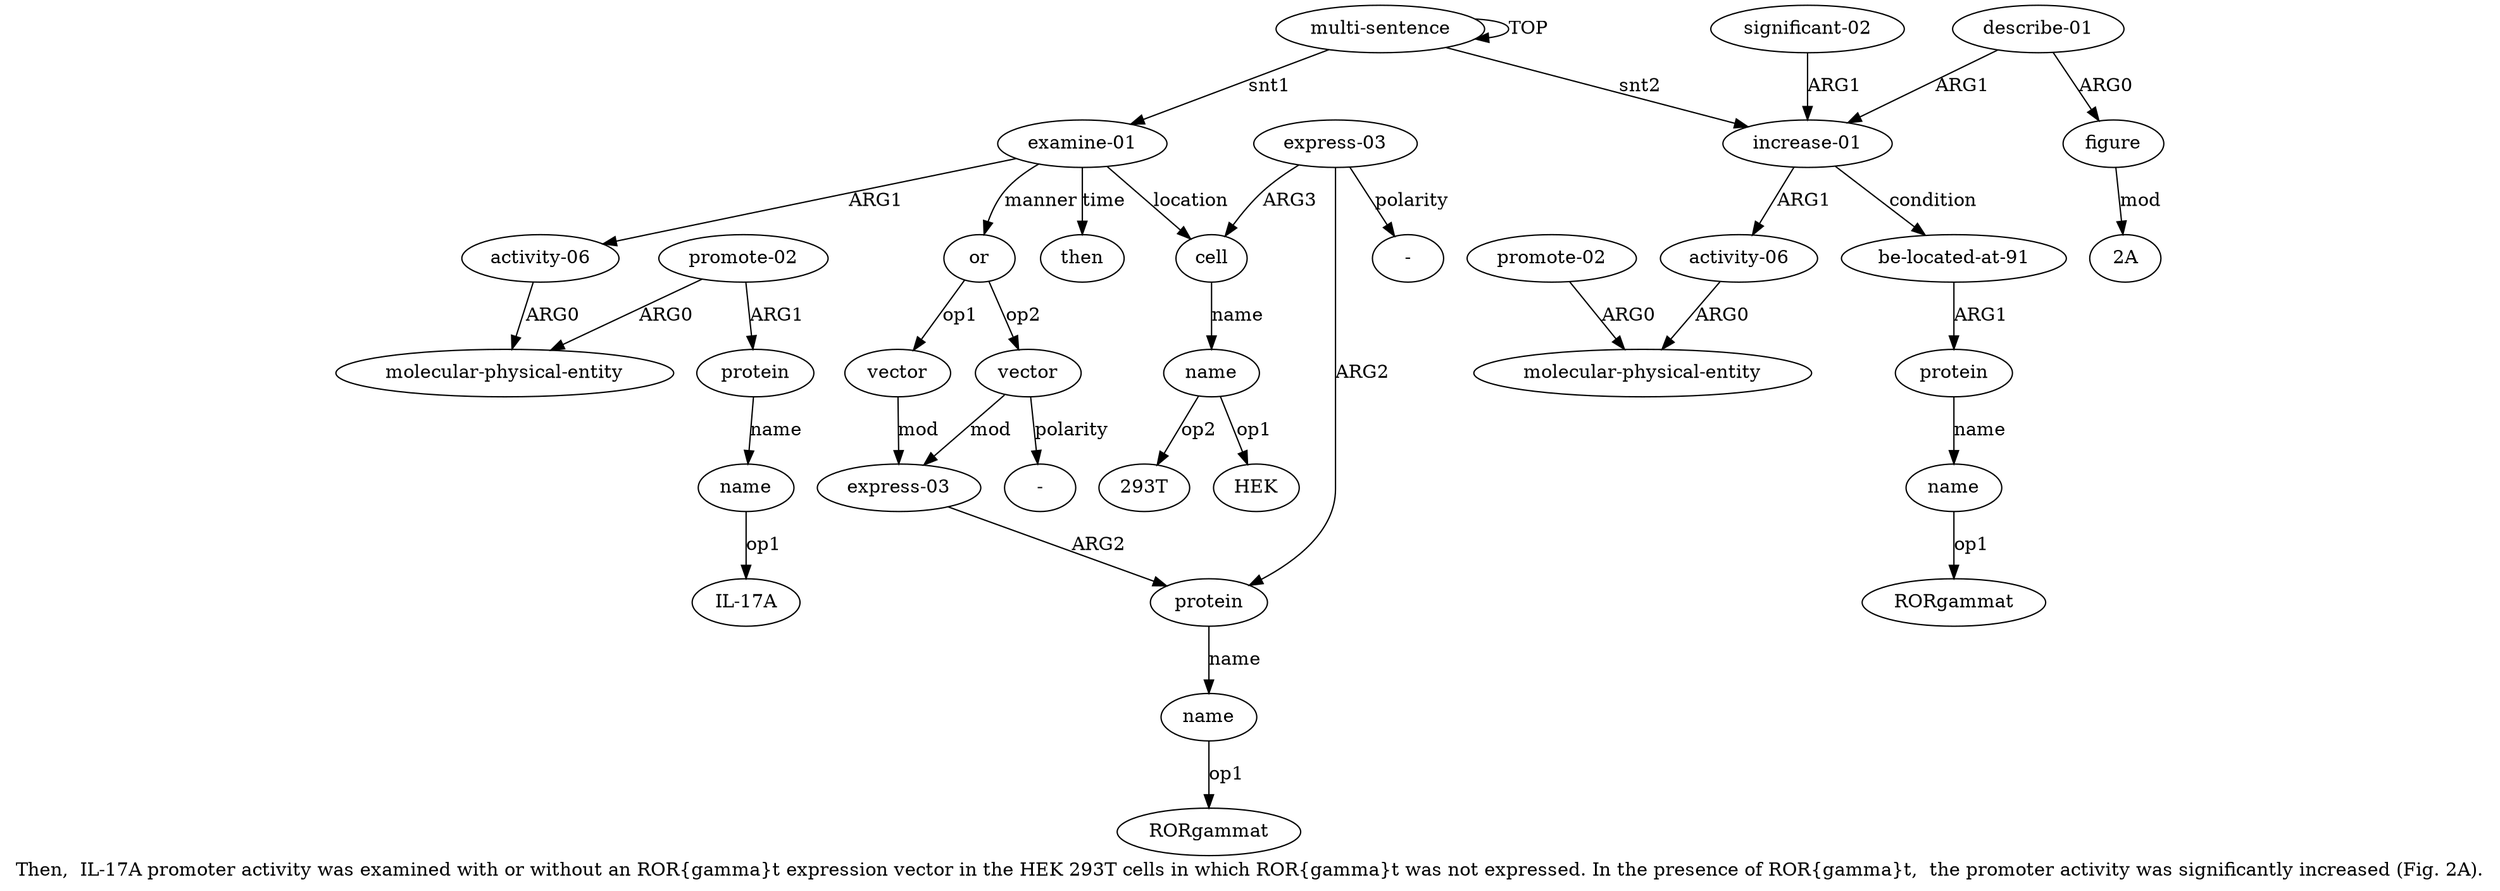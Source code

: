 digraph  {
	graph [label="Then,  IL-17A promoter activity was examined with or without an ROR{gamma}t expression vector in the HEK 293T cells in which ROR{\
gamma}t was not expressed. In the presence of ROR{gamma}t,  the promoter activity was significantly increased (Fig. 2A)."];
	node [label="\N"];
	a20	 [color=black,
		gold_ind=20,
		gold_label="promote-02",
		label="promote-02",
		test_ind=20,
		test_label="promote-02"];
	a19	 [color=black,
		gold_ind=19,
		gold_label="molecular-physical-entity",
		label="molecular-physical-entity",
		test_ind=19,
		test_label="molecular-physical-entity"];
	a20 -> a19 [key=0,
	color=black,
	gold_label=ARG0,
	label=ARG0,
	test_label=ARG0];
a21 [color=black,
	gold_ind=21,
	gold_label="significant-02",
	label="significant-02",
	test_ind=21,
	test_label="significant-02"];
a17 [color=black,
	gold_ind=17,
	gold_label="increase-01",
	label="increase-01",
	test_ind=17,
	test_label="increase-01"];
a21 -> a17 [key=0,
color=black,
gold_label=ARG1,
label=ARG1,
test_label=ARG1];
a22 [color=black,
gold_ind=22,
gold_label="be-located-at-91",
label="be-located-at-91",
test_ind=22,
test_label="be-located-at-91"];
a23 [color=black,
gold_ind=23,
gold_label=protein,
label=protein,
test_ind=23,
test_label=protein];
a22 -> a23 [key=0,
color=black,
gold_label=ARG1,
label=ARG1,
test_label=ARG1];
a24 [color=black,
gold_ind=24,
gold_label=name,
label=name,
test_ind=24,
test_label=name];
a23 -> a24 [key=0,
color=black,
gold_label=name,
label=name,
test_label=name];
"a24 RORgammat" [color=black,
gold_ind=-1,
gold_label=RORgammat,
label=RORgammat,
test_ind=-1,
test_label=RORgammat];
a24 -> "a24 RORgammat" [key=0,
color=black,
gold_label=op1,
label=op1,
test_label=op1];
a25 [color=black,
gold_ind=25,
gold_label="describe-01",
label="describe-01",
test_ind=25,
test_label="describe-01"];
a26 [color=black,
gold_ind=26,
gold_label=figure,
label=figure,
test_ind=26,
test_label=figure];
a25 -> a26 [key=0,
color=black,
gold_label=ARG0,
label=ARG0,
test_label=ARG0];
a25 -> a17 [key=0,
color=black,
gold_label=ARG1,
label=ARG1,
test_label=ARG1];
"a26 2A" [color=black,
gold_ind=-1,
gold_label="2A",
label="2A",
test_ind=-1,
test_label="2A"];
a26 -> "a26 2A" [key=0,
color=black,
gold_label=mod,
label=mod,
test_label=mod];
"a14 HEK" [color=black,
gold_ind=-1,
gold_label=HEK,
label=HEK,
test_ind=-1,
test_label=HEK];
"a15 -" [color=black,
gold_ind=-1,
gold_label="-",
label="-",
test_ind=-1,
test_label="-"];
"a6 IL-17A" [color=black,
gold_ind=-1,
gold_label="IL-17A",
label="IL-17A",
test_ind=-1,
test_label="IL-17A"];
a15 [color=black,
gold_ind=15,
gold_label="express-03",
label="express-03",
test_ind=15,
test_label="express-03"];
a15 -> "a15 -" [key=0,
color=black,
gold_label=polarity,
label=polarity,
test_label=polarity];
a10 [color=black,
gold_ind=10,
gold_label=protein,
label=protein,
test_ind=10,
test_label=protein];
a15 -> a10 [key=0,
color=black,
gold_label=ARG2,
label=ARG2,
test_label=ARG2];
a13 [color=black,
gold_ind=13,
gold_label=cell,
label=cell,
test_ind=13,
test_label=cell];
a15 -> a13 [key=0,
color=black,
gold_label=ARG3,
label=ARG3,
test_label=ARG3];
a14 [color=black,
gold_ind=14,
gold_label=name,
label=name,
test_ind=14,
test_label=name];
a14 -> "a14 HEK" [key=0,
color=black,
gold_label=op1,
label=op1,
test_label=op1];
"a14 293T" [color=black,
gold_ind=-1,
gold_label="293T",
label="293T",
test_ind=-1,
test_label="293T"];
a14 -> "a14 293T" [key=0,
color=black,
gold_label=op2,
label=op2,
test_label=op2];
a17 -> a22 [key=0,
color=black,
gold_label=condition,
label=condition,
test_label=condition];
a18 [color=black,
gold_ind=18,
gold_label="activity-06",
label="activity-06",
test_ind=18,
test_label="activity-06"];
a17 -> a18 [key=0,
color=black,
gold_label=ARG1,
label=ARG1,
test_label=ARG1];
a16 [color=black,
gold_ind=16,
gold_label=then,
label=then,
test_ind=16,
test_label=then];
a11 [color=black,
gold_ind=11,
gold_label=name,
label=name,
test_ind=11,
test_label=name];
"a11 RORgammat" [color=black,
gold_ind=-1,
gold_label=RORgammat,
label=RORgammat,
test_ind=-1,
test_label=RORgammat];
a11 -> "a11 RORgammat" [key=0,
color=black,
gold_label=op1,
label=op1,
test_label=op1];
a10 -> a11 [key=0,
color=black,
gold_label=name,
label=name,
test_label=name];
a13 -> a14 [key=0,
color=black,
gold_label=name,
label=name,
test_label=name];
a12 [color=black,
gold_ind=12,
gold_label=vector,
label=vector,
test_ind=12,
test_label=vector];
a9 [color=black,
gold_ind=9,
gold_label="express-03",
label="express-03",
test_ind=9,
test_label="express-03"];
a12 -> a9 [key=0,
color=black,
gold_label=mod,
label=mod,
test_label=mod];
"a12 -" [color=black,
gold_ind=-1,
gold_label="-",
label="-",
test_ind=-1,
test_label="-"];
a12 -> "a12 -" [key=0,
color=black,
gold_label=polarity,
label=polarity,
test_label=polarity];
a18 -> a19 [key=0,
color=black,
gold_label=ARG0,
label=ARG0,
test_label=ARG0];
a1 [color=black,
gold_ind=1,
gold_label="examine-01",
label="examine-01",
test_ind=1,
test_label="examine-01"];
a1 -> a16 [key=0,
color=black,
gold_label=time,
label=time,
test_label=time];
a1 -> a13 [key=0,
color=black,
gold_label=location,
label=location,
test_label=location];
a2 [color=black,
gold_ind=2,
gold_label="activity-06",
label="activity-06",
test_ind=2,
test_label="activity-06"];
a1 -> a2 [key=0,
color=black,
gold_label=ARG1,
label=ARG1,
test_label=ARG1];
a7 [color=black,
gold_ind=7,
gold_label=or,
label=or,
test_ind=7,
test_label=or];
a1 -> a7 [key=0,
color=black,
gold_label=manner,
label=manner,
test_label=manner];
a0 [color=black,
gold_ind=0,
gold_label="multi-sentence",
label="multi-sentence",
test_ind=0,
test_label="multi-sentence"];
a0 -> a17 [key=0,
color=black,
gold_label=snt2,
label=snt2,
test_label=snt2];
a0 -> a1 [key=0,
color=black,
gold_label=snt1,
label=snt1,
test_label=snt1];
a0 -> a0 [key=0,
color=black,
gold_label=TOP,
label=TOP,
test_label=TOP];
a3 [color=black,
gold_ind=3,
gold_label="molecular-physical-entity",
label="molecular-physical-entity",
test_ind=3,
test_label="molecular-physical-entity"];
a2 -> a3 [key=0,
color=black,
gold_label=ARG0,
label=ARG0,
test_label=ARG0];
a5 [color=black,
gold_ind=5,
gold_label=protein,
label=protein,
test_ind=5,
test_label=protein];
a6 [color=black,
gold_ind=6,
gold_label=name,
label=name,
test_ind=6,
test_label=name];
a5 -> a6 [key=0,
color=black,
gold_label=name,
label=name,
test_label=name];
a4 [color=black,
gold_ind=4,
gold_label="promote-02",
label="promote-02",
test_ind=4,
test_label="promote-02"];
a4 -> a3 [key=0,
color=black,
gold_label=ARG0,
label=ARG0,
test_label=ARG0];
a4 -> a5 [key=0,
color=black,
gold_label=ARG1,
label=ARG1,
test_label=ARG1];
a7 -> a12 [key=0,
color=black,
gold_label=op2,
label=op2,
test_label=op2];
a8 [color=black,
gold_ind=8,
gold_label=vector,
label=vector,
test_ind=8,
test_label=vector];
a7 -> a8 [key=0,
color=black,
gold_label=op1,
label=op1,
test_label=op1];
a6 -> "a6 IL-17A" [key=0,
color=black,
gold_label=op1,
label=op1,
test_label=op1];
a9 -> a10 [key=0,
color=black,
gold_label=ARG2,
label=ARG2,
test_label=ARG2];
a8 -> a9 [key=0,
color=black,
gold_label=mod,
label=mod,
test_label=mod];
}

